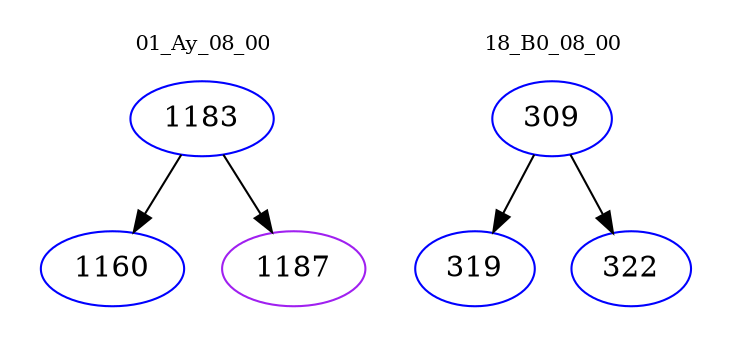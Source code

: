 digraph{
subgraph cluster_0 {
color = white
label = "01_Ay_08_00";
fontsize=10;
T0_1183 [label="1183", color="blue"]
T0_1183 -> T0_1160 [color="black"]
T0_1160 [label="1160", color="blue"]
T0_1183 -> T0_1187 [color="black"]
T0_1187 [label="1187", color="purple"]
}
subgraph cluster_1 {
color = white
label = "18_B0_08_00";
fontsize=10;
T1_309 [label="309", color="blue"]
T1_309 -> T1_319 [color="black"]
T1_319 [label="319", color="blue"]
T1_309 -> T1_322 [color="black"]
T1_322 [label="322", color="blue"]
}
}
